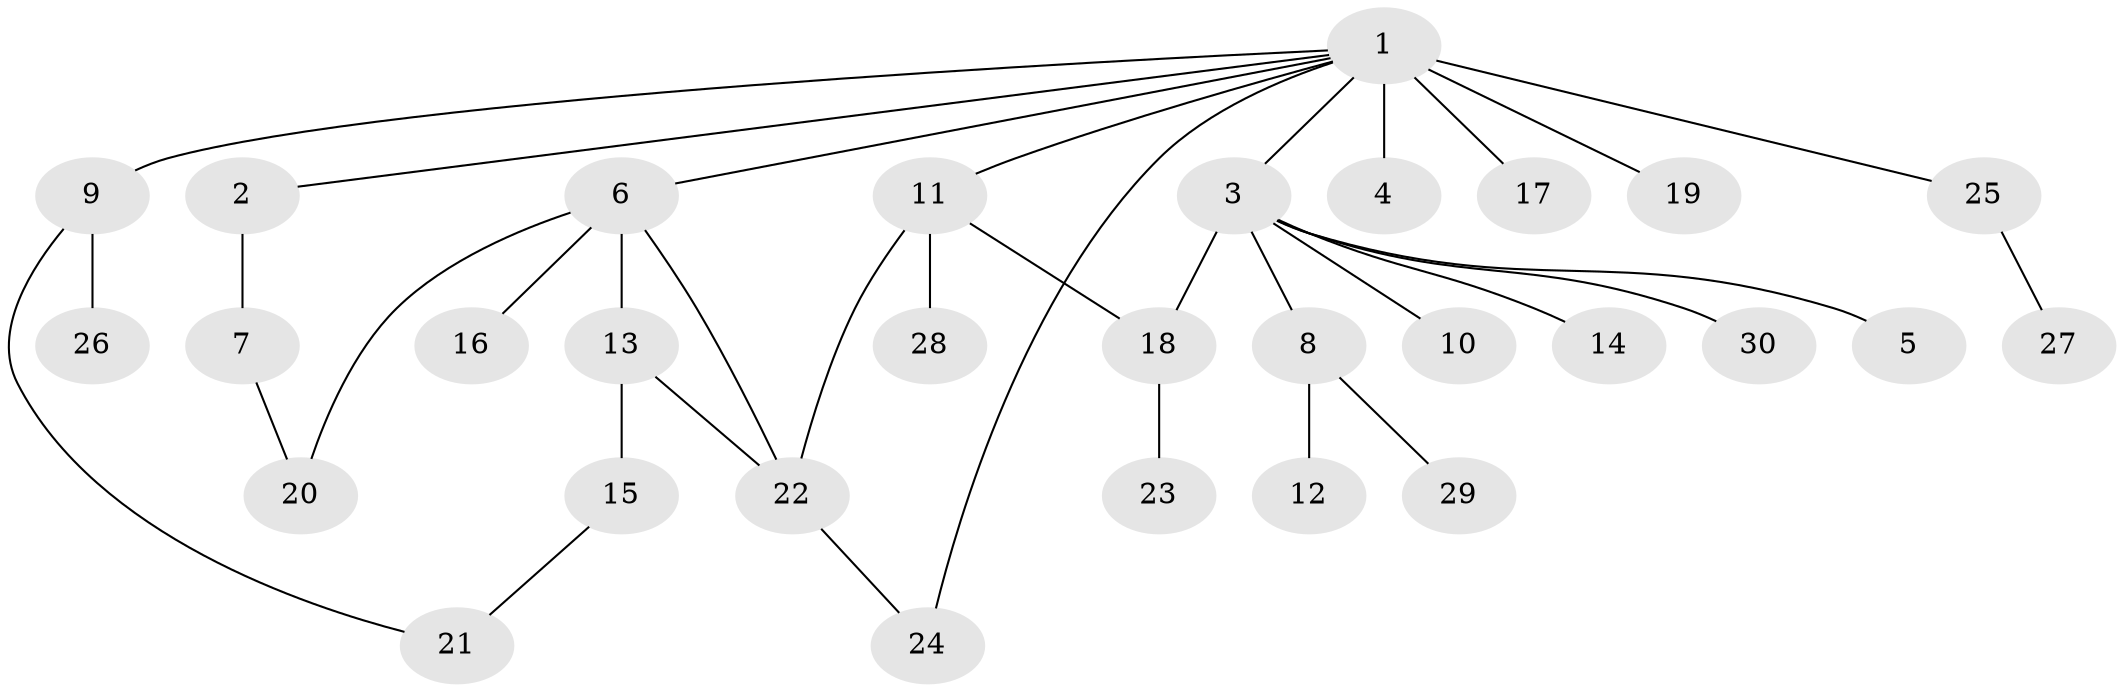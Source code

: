 // original degree distribution, {16: 0.016666666666666666, 2: 0.21666666666666667, 8: 0.016666666666666666, 1: 0.5333333333333333, 6: 0.016666666666666666, 5: 0.03333333333333333, 4: 0.03333333333333333, 3: 0.13333333333333333}
// Generated by graph-tools (version 1.1) at 2025/35/03/09/25 02:35:39]
// undirected, 30 vertices, 35 edges
graph export_dot {
graph [start="1"]
  node [color=gray90,style=filled];
  1;
  2;
  3;
  4;
  5;
  6;
  7;
  8;
  9;
  10;
  11;
  12;
  13;
  14;
  15;
  16;
  17;
  18;
  19;
  20;
  21;
  22;
  23;
  24;
  25;
  26;
  27;
  28;
  29;
  30;
  1 -- 2 [weight=1.0];
  1 -- 3 [weight=1.0];
  1 -- 4 [weight=6.0];
  1 -- 6 [weight=1.0];
  1 -- 9 [weight=1.0];
  1 -- 11 [weight=1.0];
  1 -- 17 [weight=1.0];
  1 -- 19 [weight=1.0];
  1 -- 24 [weight=1.0];
  1 -- 25 [weight=1.0];
  2 -- 7 [weight=3.0];
  3 -- 5 [weight=1.0];
  3 -- 8 [weight=1.0];
  3 -- 10 [weight=1.0];
  3 -- 14 [weight=1.0];
  3 -- 18 [weight=1.0];
  3 -- 30 [weight=1.0];
  6 -- 13 [weight=1.0];
  6 -- 16 [weight=1.0];
  6 -- 20 [weight=1.0];
  6 -- 22 [weight=1.0];
  7 -- 20 [weight=1.0];
  8 -- 12 [weight=1.0];
  8 -- 29 [weight=1.0];
  9 -- 21 [weight=1.0];
  9 -- 26 [weight=1.0];
  11 -- 18 [weight=1.0];
  11 -- 22 [weight=1.0];
  11 -- 28 [weight=1.0];
  13 -- 15 [weight=2.0];
  13 -- 22 [weight=1.0];
  15 -- 21 [weight=1.0];
  18 -- 23 [weight=1.0];
  22 -- 24 [weight=1.0];
  25 -- 27 [weight=1.0];
}
